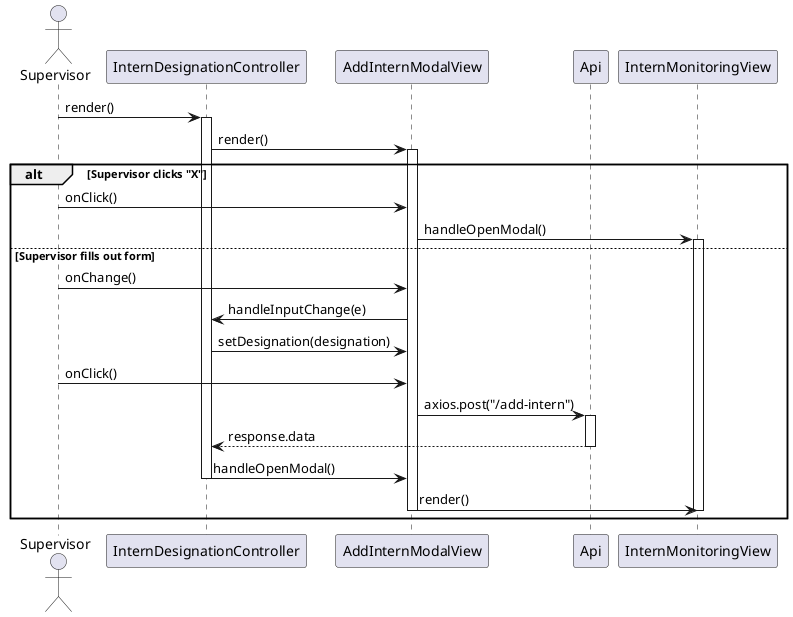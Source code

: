 @startuml  add_intern_modal_sequence_diagram
actor Supervisor

participant InternDesignationController
participant AddInternModalView
participant Api
participant InternMonitoringView

Supervisor -> InternDesignationController : render()
activate InternDesignationController
InternDesignationController -> AddInternModalView : render()
activate AddInternModalView

alt Supervisor clicks "X"
    Supervisor -> AddInternModalView : onClick()
    AddInternModalView -> InternMonitoringView : handleOpenModal()
    activate InternMonitoringView
else Supervisor fills out form
    Supervisor -> AddInternModalView : onChange()
    AddInternModalView -> InternDesignationController : handleInputChange(e)
    InternDesignationController -> AddInternModalView : setDesignation(designation)
    Supervisor -> AddInternModalView : onClick()
    AddInternModalView -> Api : axios.post("/add-intern")
    activate Api
    Api --> InternDesignationController : response.data
    deactivate Api
    InternDesignationController -> AddInternModalView : handleOpenModal()
    deactivate InternDesignationController
    AddInternModalView -> InternMonitoringView : render()
    deactivate AddInternModalView
    deactivate InternMonitoringView
end

@enduml
